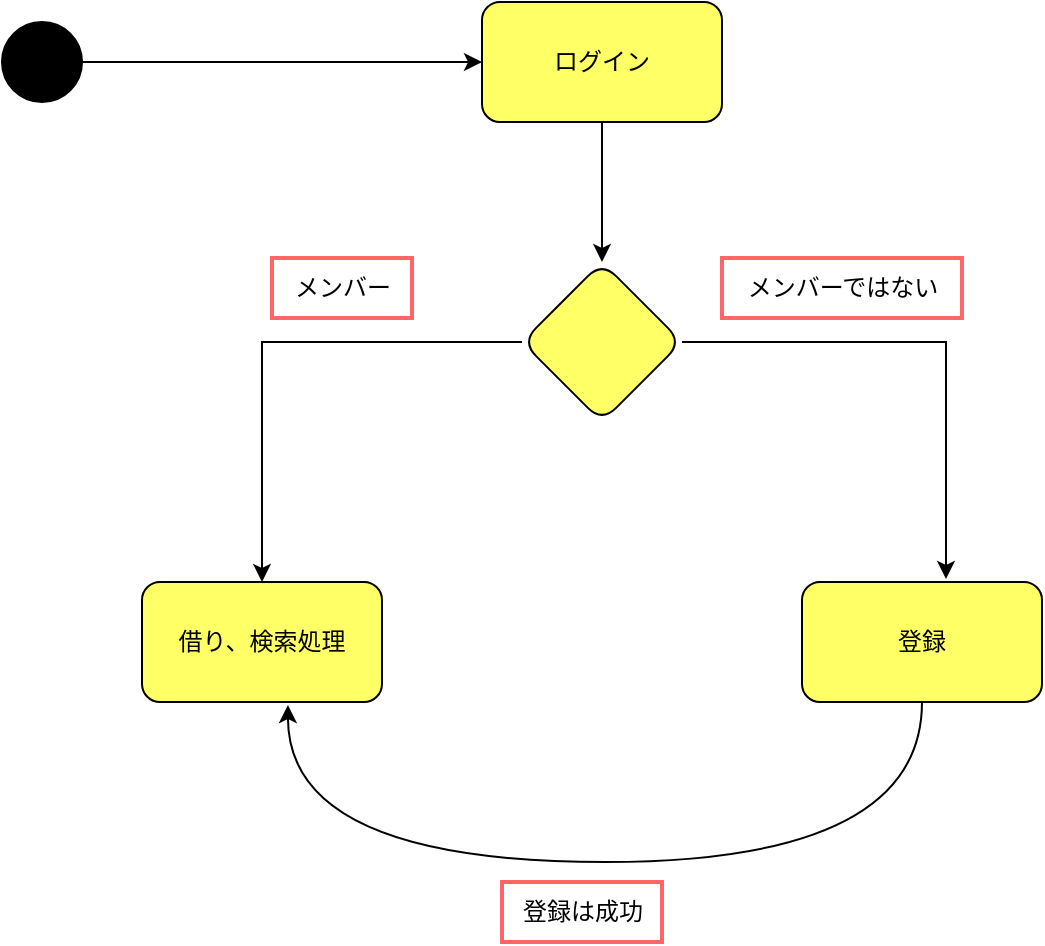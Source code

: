 <mxfile version="26.0.11">
  <diagram name="Page-1" id="eTl-st5Ho7Zqo2ssnRsO">
    <mxGraphModel dx="952" dy="497" grid="1" gridSize="10" guides="1" tooltips="1" connect="1" arrows="1" fold="1" page="1" pageScale="1" pageWidth="850" pageHeight="1100" math="0" shadow="0">
      <root>
        <mxCell id="0" />
        <mxCell id="1" parent="0" />
        <mxCell id="bQCv3VuIHQ_3GKoGvV1L-15" value="" style="edgeStyle=orthogonalEdgeStyle;rounded=0;orthogonalLoop=1;jettySize=auto;html=1;" edge="1" parent="1" source="bQCv3VuIHQ_3GKoGvV1L-2" target="bQCv3VuIHQ_3GKoGvV1L-14">
          <mxGeometry relative="1" as="geometry" />
        </mxCell>
        <mxCell id="bQCv3VuIHQ_3GKoGvV1L-2" value="ログイン" style="rounded=1;whiteSpace=wrap;html=1;fillColor=#FFFF66;" vertex="1" parent="1">
          <mxGeometry x="280" y="140" width="120" height="60" as="geometry" />
        </mxCell>
        <mxCell id="bQCv3VuIHQ_3GKoGvV1L-4" style="edgeStyle=orthogonalEdgeStyle;rounded=0;orthogonalLoop=1;jettySize=auto;html=1;entryX=0;entryY=0.5;entryDx=0;entryDy=0;" edge="1" parent="1" source="bQCv3VuIHQ_3GKoGvV1L-3" target="bQCv3VuIHQ_3GKoGvV1L-2">
          <mxGeometry relative="1" as="geometry" />
        </mxCell>
        <mxCell id="bQCv3VuIHQ_3GKoGvV1L-3" value="" style="ellipse;whiteSpace=wrap;html=1;aspect=fixed;strokeColor=#000000;fillColor=#000000;" vertex="1" parent="1">
          <mxGeometry x="40" y="150" width="40" height="40" as="geometry" />
        </mxCell>
        <mxCell id="bQCv3VuIHQ_3GKoGvV1L-18" style="edgeStyle=orthogonalEdgeStyle;rounded=0;orthogonalLoop=1;jettySize=auto;html=1;entryX=0.608;entryY=1.025;entryDx=0;entryDy=0;entryPerimeter=0;curved=1;" edge="1" parent="1" source="bQCv3VuIHQ_3GKoGvV1L-5" target="bQCv3VuIHQ_3GKoGvV1L-7">
          <mxGeometry relative="1" as="geometry">
            <mxPoint x="270" y="540" as="targetPoint" />
            <Array as="points">
              <mxPoint x="500" y="570" />
              <mxPoint x="183" y="570" />
            </Array>
          </mxGeometry>
        </mxCell>
        <mxCell id="bQCv3VuIHQ_3GKoGvV1L-5" value="登録" style="rounded=1;whiteSpace=wrap;html=1;fillColor=#FFFF66;" vertex="1" parent="1">
          <mxGeometry x="440" y="430" width="120" height="60" as="geometry" />
        </mxCell>
        <mxCell id="bQCv3VuIHQ_3GKoGvV1L-7" value="借り、検索処理" style="rounded=1;whiteSpace=wrap;html=1;fillColor=#FFFF66;" vertex="1" parent="1">
          <mxGeometry x="110" y="430" width="120" height="60" as="geometry" />
        </mxCell>
        <mxCell id="bQCv3VuIHQ_3GKoGvV1L-16" style="edgeStyle=orthogonalEdgeStyle;rounded=0;orthogonalLoop=1;jettySize=auto;html=1;entryX=0.5;entryY=0;entryDx=0;entryDy=0;" edge="1" parent="1" source="bQCv3VuIHQ_3GKoGvV1L-14" target="bQCv3VuIHQ_3GKoGvV1L-7">
          <mxGeometry relative="1" as="geometry" />
        </mxCell>
        <mxCell id="bQCv3VuIHQ_3GKoGvV1L-14" value="" style="rhombus;whiteSpace=wrap;html=1;fillColor=#FFFF66;rounded=1;" vertex="1" parent="1">
          <mxGeometry x="300" y="270" width="80" height="80" as="geometry" />
        </mxCell>
        <mxCell id="bQCv3VuIHQ_3GKoGvV1L-17" style="edgeStyle=orthogonalEdgeStyle;rounded=0;orthogonalLoop=1;jettySize=auto;html=1;exitX=1;exitY=0.5;exitDx=0;exitDy=0;entryX=0.6;entryY=-0.025;entryDx=0;entryDy=0;entryPerimeter=0;" edge="1" parent="1" source="bQCv3VuIHQ_3GKoGvV1L-14" target="bQCv3VuIHQ_3GKoGvV1L-5">
          <mxGeometry relative="1" as="geometry" />
        </mxCell>
        <mxCell id="bQCv3VuIHQ_3GKoGvV1L-19" value="メンバー" style="text;html=1;align=center;verticalAlign=middle;resizable=0;points=[];autosize=1;strokeColor=#FF6666;fillColor=#FFFFFF;strokeWidth=2;" vertex="1" parent="1">
          <mxGeometry x="175" y="268" width="70" height="30" as="geometry" />
        </mxCell>
        <mxCell id="bQCv3VuIHQ_3GKoGvV1L-21" value="メンバーではない" style="text;html=1;align=center;verticalAlign=middle;resizable=0;points=[];autosize=1;strokeColor=#FF6666;fillColor=#FFFFFF;strokeWidth=2;" vertex="1" parent="1">
          <mxGeometry x="400" y="268" width="120" height="30" as="geometry" />
        </mxCell>
        <mxCell id="bQCv3VuIHQ_3GKoGvV1L-22" value="登録は成功" style="text;html=1;align=center;verticalAlign=middle;resizable=0;points=[];autosize=1;strokeColor=#FF6666;fillColor=#FFFFFF;strokeWidth=2;" vertex="1" parent="1">
          <mxGeometry x="290" y="580" width="80" height="30" as="geometry" />
        </mxCell>
      </root>
    </mxGraphModel>
  </diagram>
</mxfile>
